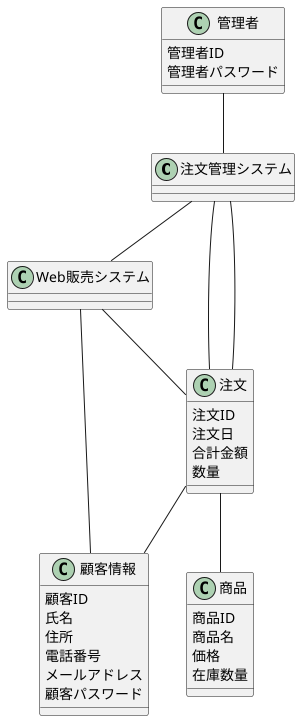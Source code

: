 @startuml
skinparam classAttributeIconSize 0

class 注文管理システム
class Web販売システム
class 顧客情報 {
  顧客ID
  氏名
  住所
  電話番号
  メールアドレス
  顧客パスワード
}
class 注文 {
  注文ID
  注文日
  合計金額
  数量
}
class 商品 {
  商品ID
  商品名
  価格
  在庫数量
}
class 管理者 {
  管理者ID
  管理者パスワード
}

注文管理システム -- Web販売システム
注文管理システム -- 注文
Web販売システム -- 注文
Web販売システム -- 顧客情報
注文 -- 顧客情報
注文 -- 商品
注文 -- 注文管理システム
管理者 -- 注文管理システム

@enduml